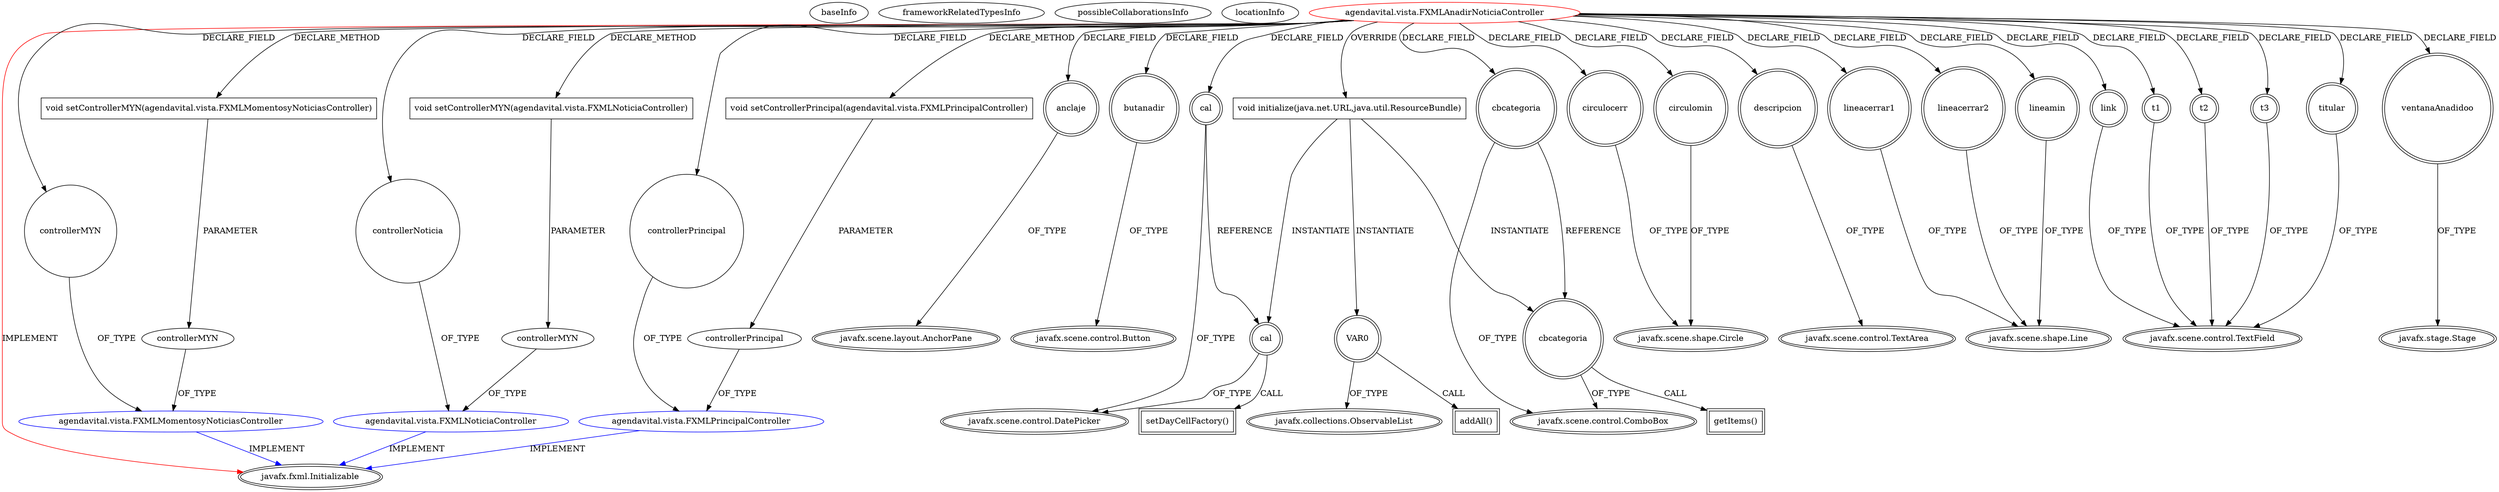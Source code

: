 digraph {
baseInfo[graphId=3367,category="extension_graph",isAnonymous=false,possibleRelation=true]
frameworkRelatedTypesInfo[0="javafx.fxml.Initializable"]
possibleCollaborationsInfo[0="3367~CLIENT_METHOD_DECLARATION-PARAMETER_DECLARATION-FIELD_DECLARATION-~javafx.fxml.Initializable ~javafx.fxml.Initializable ~false~false"]
locationInfo[projectName="josesoler7-agendavital",filePath="/josesoler7-agendavital/agendavital-master/src/agendavital/vista/FXMLAnadirNoticiaController.java",contextSignature="FXMLAnadirNoticiaController",graphId="3367"]
0[label="agendavital.vista.FXMLAnadirNoticiaController",vertexType="ROOT_CLIENT_CLASS_DECLARATION",isFrameworkType=false,color=red]
1[label="javafx.fxml.Initializable",vertexType="FRAMEWORK_INTERFACE_TYPE",isFrameworkType=true,peripheries=2]
2[label="anclaje",vertexType="FIELD_DECLARATION",isFrameworkType=true,peripheries=2,shape=circle]
3[label="javafx.scene.layout.AnchorPane",vertexType="FRAMEWORK_CLASS_TYPE",isFrameworkType=true,peripheries=2]
4[label="butanadir",vertexType="FIELD_DECLARATION",isFrameworkType=true,peripheries=2,shape=circle]
5[label="javafx.scene.control.Button",vertexType="FRAMEWORK_CLASS_TYPE",isFrameworkType=true,peripheries=2]
6[label="cal",vertexType="FIELD_DECLARATION",isFrameworkType=true,peripheries=2,shape=circle]
7[label="javafx.scene.control.DatePicker",vertexType="FRAMEWORK_CLASS_TYPE",isFrameworkType=true,peripheries=2]
8[label="cbcategoria",vertexType="FIELD_DECLARATION",isFrameworkType=true,peripheries=2,shape=circle]
9[label="javafx.scene.control.ComboBox",vertexType="FRAMEWORK_CLASS_TYPE",isFrameworkType=true,peripheries=2]
10[label="circulocerr",vertexType="FIELD_DECLARATION",isFrameworkType=true,peripheries=2,shape=circle]
11[label="javafx.scene.shape.Circle",vertexType="FRAMEWORK_CLASS_TYPE",isFrameworkType=true,peripheries=2]
12[label="circulomin",vertexType="FIELD_DECLARATION",isFrameworkType=true,peripheries=2,shape=circle]
14[label="controllerMYN",vertexType="FIELD_DECLARATION",isFrameworkType=false,shape=circle]
15[label="agendavital.vista.FXMLMomentosyNoticiasController",vertexType="REFERENCE_CLIENT_CLASS_DECLARATION",isFrameworkType=false,color=blue]
17[label="controllerNoticia",vertexType="FIELD_DECLARATION",isFrameworkType=false,shape=circle]
18[label="agendavital.vista.FXMLNoticiaController",vertexType="REFERENCE_CLIENT_CLASS_DECLARATION",isFrameworkType=false,color=blue]
20[label="controllerPrincipal",vertexType="FIELD_DECLARATION",isFrameworkType=false,shape=circle]
21[label="agendavital.vista.FXMLPrincipalController",vertexType="REFERENCE_CLIENT_CLASS_DECLARATION",isFrameworkType=false,color=blue]
23[label="descripcion",vertexType="FIELD_DECLARATION",isFrameworkType=true,peripheries=2,shape=circle]
24[label="javafx.scene.control.TextArea",vertexType="FRAMEWORK_CLASS_TYPE",isFrameworkType=true,peripheries=2]
25[label="lineacerrar1",vertexType="FIELD_DECLARATION",isFrameworkType=true,peripheries=2,shape=circle]
26[label="javafx.scene.shape.Line",vertexType="FRAMEWORK_CLASS_TYPE",isFrameworkType=true,peripheries=2]
27[label="lineacerrar2",vertexType="FIELD_DECLARATION",isFrameworkType=true,peripheries=2,shape=circle]
29[label="lineamin",vertexType="FIELD_DECLARATION",isFrameworkType=true,peripheries=2,shape=circle]
31[label="link",vertexType="FIELD_DECLARATION",isFrameworkType=true,peripheries=2,shape=circle]
32[label="javafx.scene.control.TextField",vertexType="FRAMEWORK_CLASS_TYPE",isFrameworkType=true,peripheries=2]
33[label="t1",vertexType="FIELD_DECLARATION",isFrameworkType=true,peripheries=2,shape=circle]
35[label="t2",vertexType="FIELD_DECLARATION",isFrameworkType=true,peripheries=2,shape=circle]
37[label="t3",vertexType="FIELD_DECLARATION",isFrameworkType=true,peripheries=2,shape=circle]
39[label="titular",vertexType="FIELD_DECLARATION",isFrameworkType=true,peripheries=2,shape=circle]
41[label="ventanaAnadidoo",vertexType="FIELD_DECLARATION",isFrameworkType=true,peripheries=2,shape=circle]
42[label="javafx.stage.Stage",vertexType="FRAMEWORK_CLASS_TYPE",isFrameworkType=true,peripheries=2]
43[label="void initialize(java.net.URL,java.util.ResourceBundle)",vertexType="OVERRIDING_METHOD_DECLARATION",isFrameworkType=false,shape=box]
44[label="VAR0",vertexType="VARIABLE_EXPRESION",isFrameworkType=true,peripheries=2,shape=circle]
46[label="javafx.collections.ObservableList",vertexType="FRAMEWORK_INTERFACE_TYPE",isFrameworkType=true,peripheries=2]
45[label="addAll()",vertexType="INSIDE_CALL",isFrameworkType=true,peripheries=2,shape=box]
47[label="cbcategoria",vertexType="VARIABLE_EXPRESION",isFrameworkType=true,peripheries=2,shape=circle]
48[label="getItems()",vertexType="INSIDE_CALL",isFrameworkType=true,peripheries=2,shape=box]
50[label="cal",vertexType="VARIABLE_EXPRESION",isFrameworkType=true,peripheries=2,shape=circle]
51[label="setDayCellFactory()",vertexType="INSIDE_CALL",isFrameworkType=true,peripheries=2,shape=box]
83[label="void setControllerMYN(agendavital.vista.FXMLMomentosyNoticiasController)",vertexType="CLIENT_METHOD_DECLARATION",isFrameworkType=false,shape=box]
84[label="controllerMYN",vertexType="PARAMETER_DECLARATION",isFrameworkType=false]
86[label="void setControllerMYN(agendavital.vista.FXMLNoticiaController)",vertexType="CLIENT_METHOD_DECLARATION",isFrameworkType=false,shape=box]
87[label="controllerMYN",vertexType="PARAMETER_DECLARATION",isFrameworkType=false]
90[label="void setControllerPrincipal(agendavital.vista.FXMLPrincipalController)",vertexType="CLIENT_METHOD_DECLARATION",isFrameworkType=false,shape=box]
91[label="controllerPrincipal",vertexType="PARAMETER_DECLARATION",isFrameworkType=false]
0->1[label="IMPLEMENT",color=red]
0->2[label="DECLARE_FIELD"]
2->3[label="OF_TYPE"]
0->4[label="DECLARE_FIELD"]
4->5[label="OF_TYPE"]
0->6[label="DECLARE_FIELD"]
6->7[label="OF_TYPE"]
0->8[label="DECLARE_FIELD"]
8->9[label="OF_TYPE"]
0->10[label="DECLARE_FIELD"]
10->11[label="OF_TYPE"]
0->12[label="DECLARE_FIELD"]
12->11[label="OF_TYPE"]
0->14[label="DECLARE_FIELD"]
15->1[label="IMPLEMENT",color=blue]
14->15[label="OF_TYPE"]
0->17[label="DECLARE_FIELD"]
18->1[label="IMPLEMENT",color=blue]
17->18[label="OF_TYPE"]
0->20[label="DECLARE_FIELD"]
21->1[label="IMPLEMENT",color=blue]
20->21[label="OF_TYPE"]
0->23[label="DECLARE_FIELD"]
23->24[label="OF_TYPE"]
0->25[label="DECLARE_FIELD"]
25->26[label="OF_TYPE"]
0->27[label="DECLARE_FIELD"]
27->26[label="OF_TYPE"]
0->29[label="DECLARE_FIELD"]
29->26[label="OF_TYPE"]
0->31[label="DECLARE_FIELD"]
31->32[label="OF_TYPE"]
0->33[label="DECLARE_FIELD"]
33->32[label="OF_TYPE"]
0->35[label="DECLARE_FIELD"]
35->32[label="OF_TYPE"]
0->37[label="DECLARE_FIELD"]
37->32[label="OF_TYPE"]
0->39[label="DECLARE_FIELD"]
39->32[label="OF_TYPE"]
0->41[label="DECLARE_FIELD"]
41->42[label="OF_TYPE"]
0->43[label="OVERRIDE"]
43->44[label="INSTANTIATE"]
44->46[label="OF_TYPE"]
44->45[label="CALL"]
43->47[label="INSTANTIATE"]
8->47[label="REFERENCE"]
47->9[label="OF_TYPE"]
47->48[label="CALL"]
43->50[label="INSTANTIATE"]
6->50[label="REFERENCE"]
50->7[label="OF_TYPE"]
50->51[label="CALL"]
0->83[label="DECLARE_METHOD"]
84->15[label="OF_TYPE"]
83->84[label="PARAMETER"]
0->86[label="DECLARE_METHOD"]
87->18[label="OF_TYPE"]
86->87[label="PARAMETER"]
0->90[label="DECLARE_METHOD"]
91->21[label="OF_TYPE"]
90->91[label="PARAMETER"]
}
